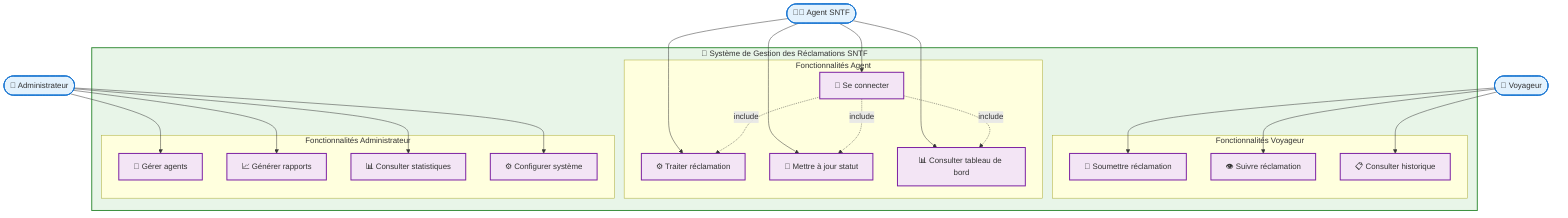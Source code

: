 flowchart TB
    subgraph System ["🏢 Système de Gestion des Réclamations SNTF"]
        subgraph VoyageurUC ["Fonctionnalités Voyageur"]
            UC1["📝 Soumettre réclamation"]
            UC2["👁️ Suivre réclamation"]
            UC3["📋 Consulter historique"]
        end
        
        subgraph AgentUC ["Fonctionnalités Agent"]
            UC4["🔐 Se connecter"]
            UC5["⚙️ Traiter réclamation"]
            UC6["🔄 Mettre à jour statut"]
            UC7["📊 Consulter tableau de bord"]
        end
        
        subgraph AdminUC ["Fonctionnalités Administrateur"]
            UC8["👥 Gérer agents"]
            UC9["📈 Générer rapports"]
            UC10["📊 Consulter statistiques"]
            UC11["⚙️ Configurer système"]
        end
    end
    
    Voyageur(["👤 Voyageur"])
    Agent(["👨‍💼 Agent SNTF"])
    Admin(["🔧 Administrateur"])
    
    %% Relations Voyageur
    Voyageur --> UC1
    Voyageur --> UC2
    Voyageur --> UC3
    
    %% Relations Agent
    Agent --> UC4
    Agent --> UC5
    Agent --> UC6
    Agent --> UC7
    
    %% Relations Admin
    Admin --> UC8
    Admin --> UC9
    Admin --> UC10
    Admin --> UC11
    
    %% Relations Include
    UC4 -.->|include| UC5
    UC4 -.->|include| UC6
    UC4 -.->|include| UC7
    
    %% Styles
    classDef actor fill:#e3f2fd,stroke:#1976d2,stroke-width:2px
    classDef usecase fill:#f3e5f5,stroke:#7b1fa2,stroke-width:2px
    classDef system fill:#e8f5e8,stroke:#388e3c,stroke-width:2px
    
    class Voyageur,Agent,Admin actor
    class UC1,UC2,UC3,UC4,UC5,UC6,UC7,UC8,UC9,UC10,UC11 usecase
    class System system